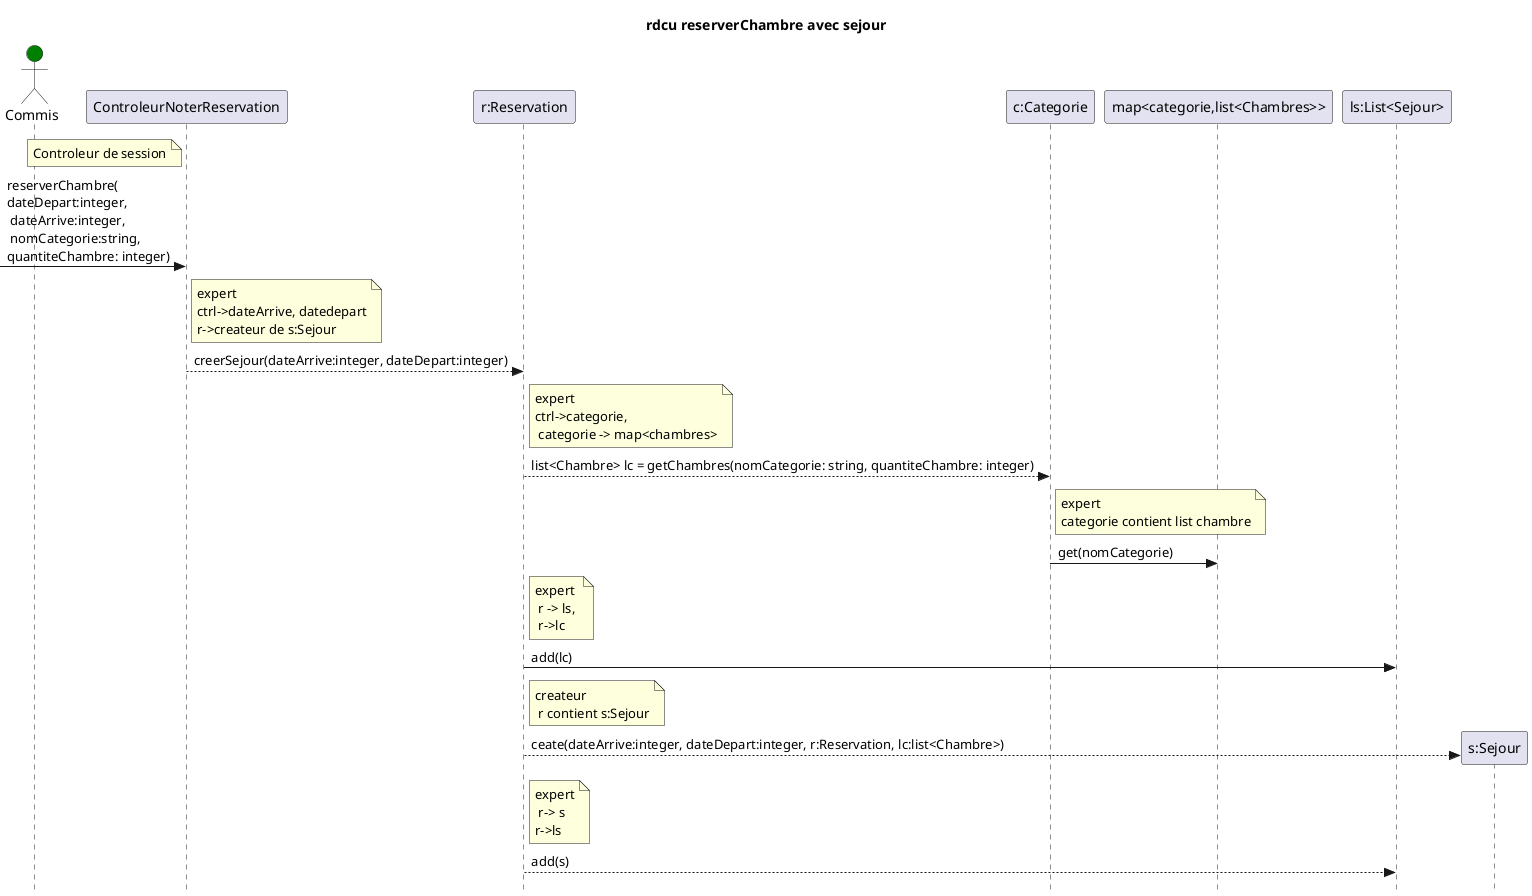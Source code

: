 @startuml
skinparam Style strictuml
actor Commis #green
title rdcu reserverChambre avec sejour
note left of ControleurNoterReservation: Controleur de session
 -> ControleurNoterReservation: reserverChambre(\ndateDepart:integer,\n dateArrive:integer,\n nomCategorie:string, \nquantiteChambre: integer)
note right of ControleurNoterReservation: expert\nctrl->dateArrive, datedepart\nr->createur de s:Sejour
ControleurNoterReservation --> "r:Reservation"  : creerSejour(dateArrive:integer, dateDepart:integer)
note right of "r:Reservation": expert\nctrl->categorie,\n categorie -> map<chambres>
"r:Reservation" --> "c:Categorie" : list<Chambre> lc = getChambres(nomCategorie: string, quantiteChambre: integer)
note right of "c:Categorie": expert\ncategorie contient list chambre
"c:Categorie" -> "map<categorie,list<Chambres>>": get(nomCategorie)
note right of "r:Reservation": expert\n r -> ls, \n r->lc
"r:Reservation" -> "ls:List<Sejour>" : add(lc)
note right of "r:Reservation"  : createur\n r contient s:Sejour
"r:Reservation" -->  "s:Sejour" **: ceate(dateArrive:integer, dateDepart:integer, r:Reservation, lc:list<Chambre>)
note right of "r:Reservation" : expert\n r-> s\nr->ls
"r:Reservation" --> "ls:List<Sejour>": add(s)

@enduml
